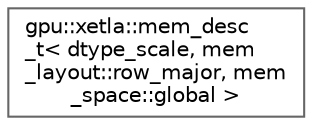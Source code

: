 digraph "Graphical Class Hierarchy"
{
 // LATEX_PDF_SIZE
  bgcolor="transparent";
  edge [fontname=Helvetica,fontsize=10,labelfontname=Helvetica,labelfontsize=10];
  node [fontname=Helvetica,fontsize=10,shape=box,height=0.2,width=0.4];
  rankdir="LR";
  Node0 [id="Node000000",label="gpu::xetla::mem_desc\l_t\< dtype_scale, mem\l_layout::row_major, mem\l_space::global \>",height=0.2,width=0.4,color="grey40", fillcolor="white", style="filled",URL="$structgpu_1_1xetla_1_1mem__desc__t.html",tooltip=" "];
}
